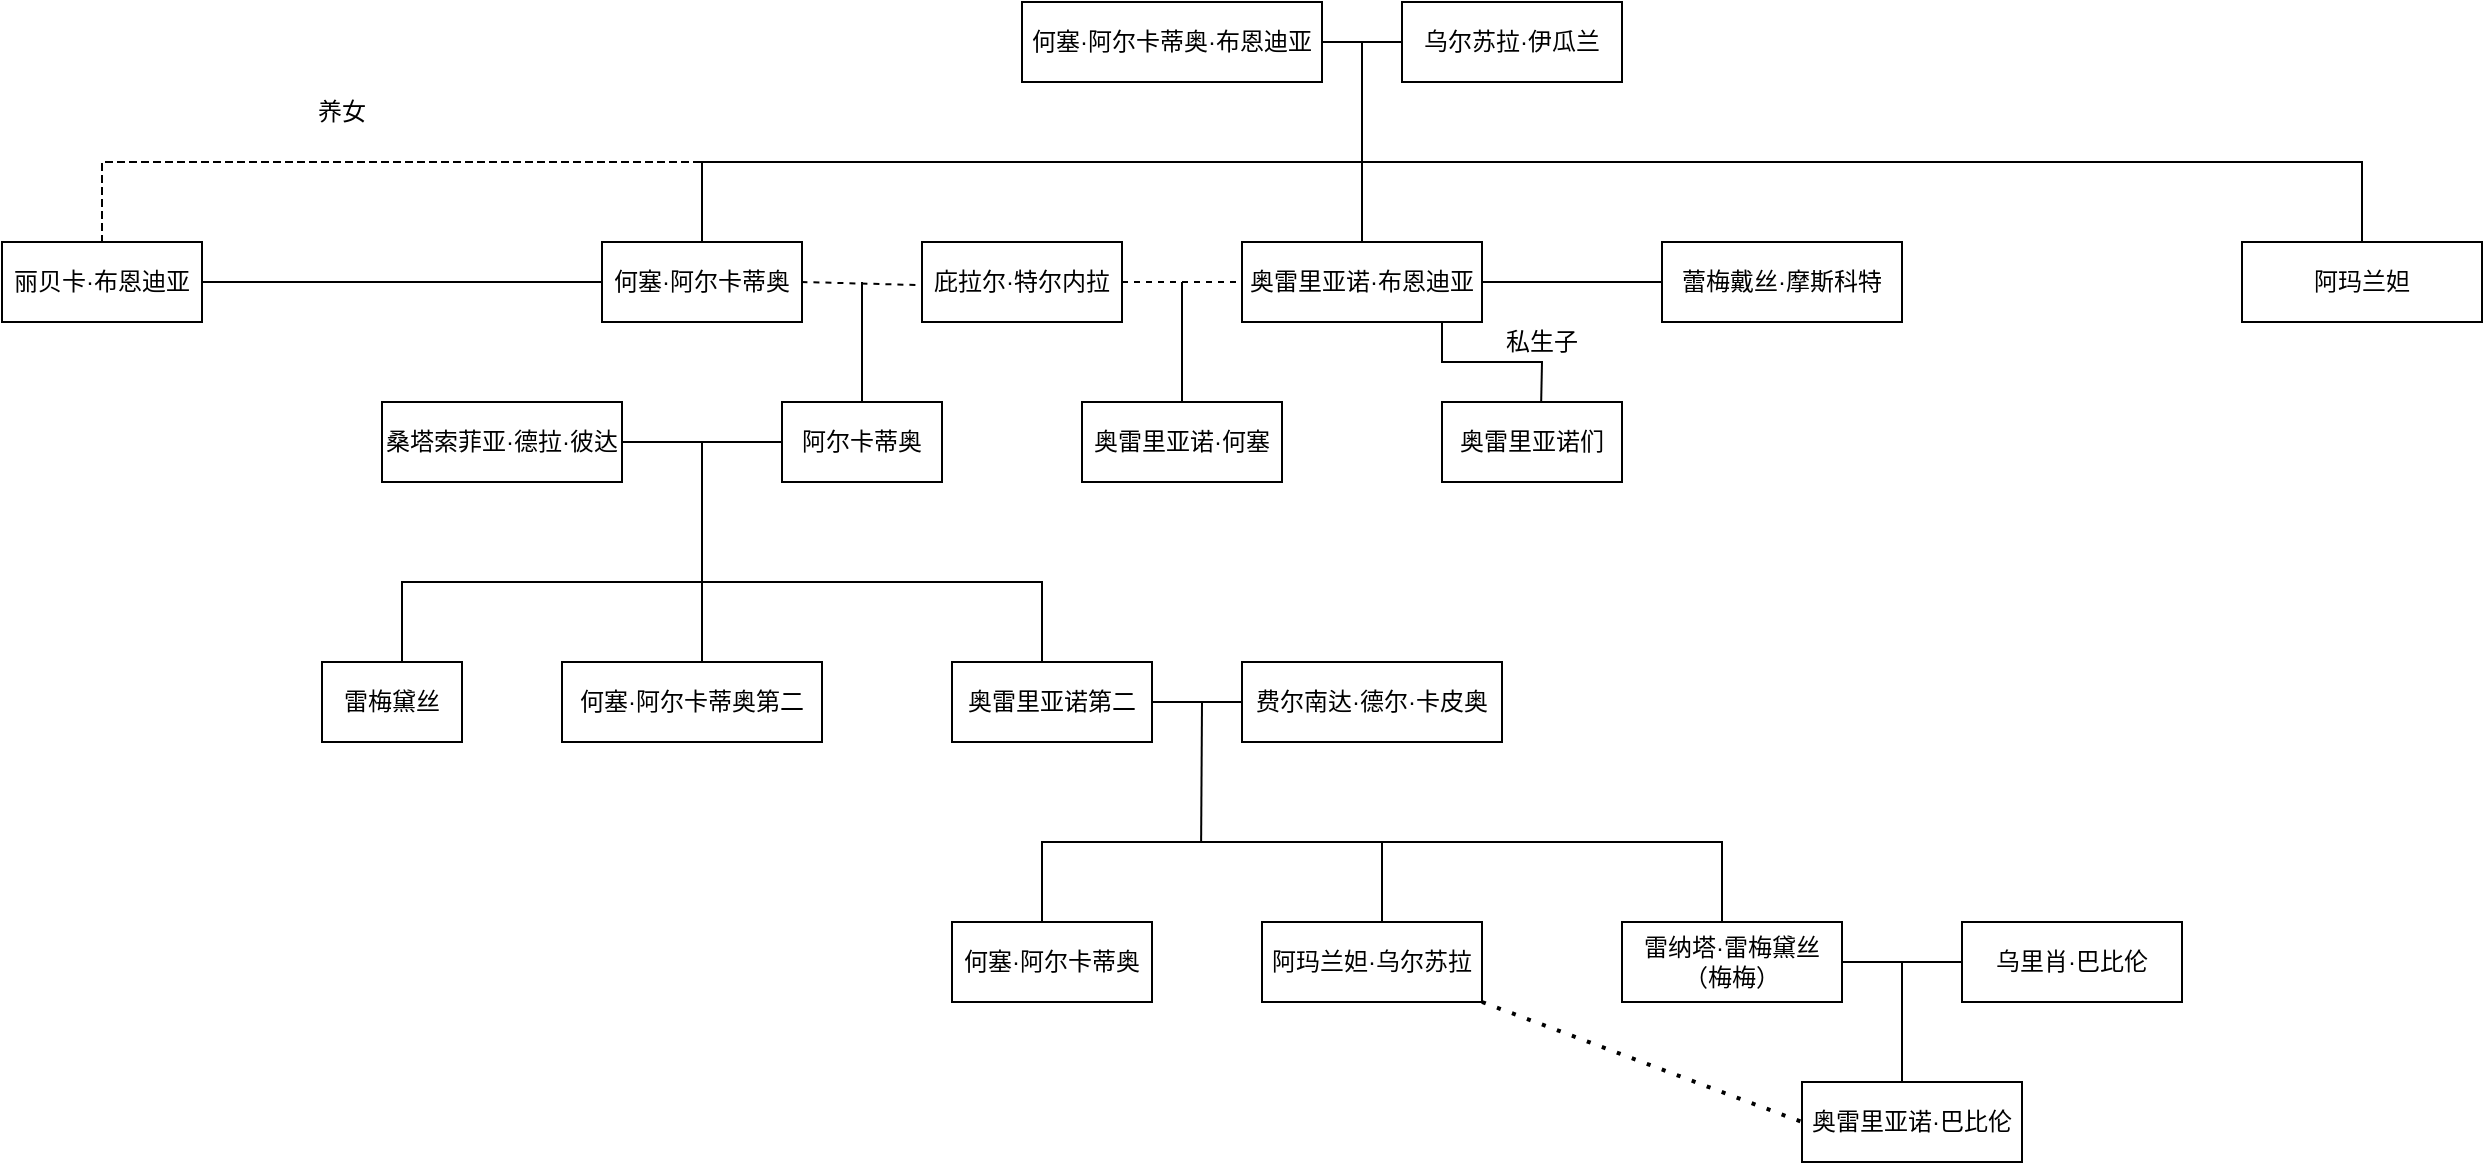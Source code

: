 <mxfile version="20.5.3" type="github" pages="3">
  <diagram id="U9lFCncFoz-Ha53rjx-l" name="百年孤独">
    <mxGraphModel dx="1663" dy="1101" grid="1" gridSize="10" guides="1" tooltips="1" connect="1" arrows="1" fold="1" page="1" pageScale="1" pageWidth="5000" pageHeight="5000" math="0" shadow="0">
      <root>
        <mxCell id="mTktfkCcy3LLw9KPby7B-0" />
        <mxCell id="mTktfkCcy3LLw9KPby7B-1" parent="mTktfkCcy3LLw9KPby7B-0" />
        <mxCell id="nxvzY0U2tuwO8sAZH7JP-14" value="何塞·阿尔卡蒂奥·布恩迪亚" style="rounded=0;whiteSpace=wrap;html=1;" parent="mTktfkCcy3LLw9KPby7B-1" vertex="1">
          <mxGeometry x="1480" y="1020" width="150" height="40" as="geometry" />
        </mxCell>
        <mxCell id="nxvzY0U2tuwO8sAZH7JP-15" value="乌尔苏拉·伊瓜兰" style="whiteSpace=wrap;html=1;" parent="mTktfkCcy3LLw9KPby7B-1" vertex="1">
          <mxGeometry x="1670" y="1020" width="110" height="40" as="geometry" />
        </mxCell>
        <mxCell id="nxvzY0U2tuwO8sAZH7JP-16" value="" style="endArrow=none;html=1;rounded=0;entryX=1;entryY=0.5;entryDx=0;entryDy=0;exitX=0;exitY=0.5;exitDx=0;exitDy=0;" parent="mTktfkCcy3LLw9KPby7B-1" source="nxvzY0U2tuwO8sAZH7JP-15" target="nxvzY0U2tuwO8sAZH7JP-14" edge="1">
          <mxGeometry width="50" height="50" relative="1" as="geometry">
            <mxPoint x="1500" y="1160" as="sourcePoint" />
            <mxPoint x="1550" y="1110" as="targetPoint" />
            <Array as="points">
              <mxPoint x="1650" y="1040" />
            </Array>
          </mxGeometry>
        </mxCell>
        <mxCell id="nxvzY0U2tuwO8sAZH7JP-17" value="" style="endArrow=none;html=1;rounded=0;exitX=1;exitY=1;exitDx=0;exitDy=0;" parent="mTktfkCcy3LLw9KPby7B-1" source="nxvzY0U2tuwO8sAZH7JP-21" edge="1">
          <mxGeometry width="50" height="50" relative="1" as="geometry">
            <mxPoint x="1615" y="1100" as="sourcePoint" />
            <mxPoint x="1650" y="1040" as="targetPoint" />
          </mxGeometry>
        </mxCell>
        <mxCell id="nxvzY0U2tuwO8sAZH7JP-18" value="&lt;span&gt;何塞·阿尔卡蒂奥&lt;/span&gt;" style="html=1;whiteSpace=wrap;" parent="mTktfkCcy3LLw9KPby7B-1" vertex="1">
          <mxGeometry x="1270" y="1140" width="100" height="40" as="geometry" />
        </mxCell>
        <mxCell id="nxvzY0U2tuwO8sAZH7JP-19" value="&lt;span&gt;奥雷里亚诺·布恩迪亚&lt;/span&gt;" style="html=1;whiteSpace=wrap;" parent="mTktfkCcy3LLw9KPby7B-1" vertex="1">
          <mxGeometry x="1590" y="1140" width="120" height="40" as="geometry" />
        </mxCell>
        <mxCell id="nxvzY0U2tuwO8sAZH7JP-20" value="" style="shape=partialRectangle;whiteSpace=wrap;html=1;bottom=1;right=1;left=1;top=0;fillColor=none;routingCenterX=-0.5;direction=west;" parent="mTktfkCcy3LLw9KPby7B-1" vertex="1">
          <mxGeometry x="1320" y="1100" width="330" height="40" as="geometry" />
        </mxCell>
        <mxCell id="nxvzY0U2tuwO8sAZH7JP-21" value="" style="shape=partialRectangle;whiteSpace=wrap;html=1;bottom=1;right=1;left=1;top=0;fillColor=none;routingCenterX=-0.5;direction=west;" parent="mTktfkCcy3LLw9KPby7B-1" vertex="1">
          <mxGeometry x="1650" y="1100" width="500" height="40" as="geometry" />
        </mxCell>
        <mxCell id="nxvzY0U2tuwO8sAZH7JP-22" value="&lt;span&gt;阿玛兰妲&lt;/span&gt;" style="html=1;whiteSpace=wrap;" parent="mTktfkCcy3LLw9KPby7B-1" vertex="1">
          <mxGeometry x="2090" y="1140" width="120" height="40" as="geometry" />
        </mxCell>
        <mxCell id="nxvzY0U2tuwO8sAZH7JP-23" value="&lt;span&gt;庇拉尔·特尔内拉&lt;/span&gt;" style="html=1;whiteSpace=wrap;" parent="mTktfkCcy3LLw9KPby7B-1" vertex="1">
          <mxGeometry x="1430" y="1140" width="100" height="40" as="geometry" />
        </mxCell>
        <mxCell id="nxvzY0U2tuwO8sAZH7JP-24" value="" style="endArrow=none;dashed=1;html=1;rounded=0;entryX=1;entryY=0.5;entryDx=0;entryDy=0;exitX=-0.033;exitY=0.537;exitDx=0;exitDy=0;exitPerimeter=0;" parent="mTktfkCcy3LLw9KPby7B-1" source="nxvzY0U2tuwO8sAZH7JP-23" target="nxvzY0U2tuwO8sAZH7JP-18" edge="1">
          <mxGeometry width="50" height="50" relative="1" as="geometry">
            <mxPoint x="1420" y="1160" as="sourcePoint" />
            <mxPoint x="1550" y="1110" as="targetPoint" />
          </mxGeometry>
        </mxCell>
        <mxCell id="nxvzY0U2tuwO8sAZH7JP-25" value="" style="endArrow=none;dashed=1;html=1;rounded=0;exitX=1;exitY=0.5;exitDx=0;exitDy=0;entryX=0;entryY=0.5;entryDx=0;entryDy=0;" parent="mTktfkCcy3LLw9KPby7B-1" source="nxvzY0U2tuwO8sAZH7JP-23" target="nxvzY0U2tuwO8sAZH7JP-19" edge="1">
          <mxGeometry width="50" height="50" relative="1" as="geometry">
            <mxPoint x="1500" y="1160" as="sourcePoint" />
            <mxPoint x="1550" y="1110" as="targetPoint" />
          </mxGeometry>
        </mxCell>
        <mxCell id="nxvzY0U2tuwO8sAZH7JP-26" value="&lt;span&gt;阿尔卡蒂奥&lt;/span&gt;" style="html=1;whiteSpace=wrap;" parent="mTktfkCcy3LLw9KPby7B-1" vertex="1">
          <mxGeometry x="1360" y="1220" width="80" height="40" as="geometry" />
        </mxCell>
        <mxCell id="nxvzY0U2tuwO8sAZH7JP-27" value="" style="endArrow=none;html=1;rounded=0;exitX=0.5;exitY=0;exitDx=0;exitDy=0;" parent="mTktfkCcy3LLw9KPby7B-1" source="nxvzY0U2tuwO8sAZH7JP-26" edge="1">
          <mxGeometry width="50" height="50" relative="1" as="geometry">
            <mxPoint x="1500" y="1160" as="sourcePoint" />
            <mxPoint x="1400" y="1160" as="targetPoint" />
          </mxGeometry>
        </mxCell>
        <mxCell id="exF3m7pNEWAU_ltyDbZ6-2" value="" style="shape=partialRectangle;whiteSpace=wrap;html=1;bottom=1;right=1;left=1;top=0;fillColor=none;routingCenterX=-0.5;direction=west;dashed=1;" parent="mTktfkCcy3LLw9KPby7B-1" vertex="1">
          <mxGeometry x="1020" y="1100" width="300" height="40" as="geometry" />
        </mxCell>
        <mxCell id="exF3m7pNEWAU_ltyDbZ6-6" value="&lt;span&gt;丽贝卡·布恩迪亚&lt;/span&gt;" style="html=1;whiteSpace=wrap;" parent="mTktfkCcy3LLw9KPby7B-1" vertex="1">
          <mxGeometry x="970" y="1140" width="100" height="40" as="geometry" />
        </mxCell>
        <mxCell id="exF3m7pNEWAU_ltyDbZ6-7" value="养女" style="text;html=1;strokeColor=none;fillColor=none;align=center;verticalAlign=middle;whiteSpace=wrap;rounded=0;dashed=1;" parent="mTktfkCcy3LLw9KPby7B-1" vertex="1">
          <mxGeometry x="1110" y="1060" width="60" height="30" as="geometry" />
        </mxCell>
        <mxCell id="exF3m7pNEWAU_ltyDbZ6-8" value="&lt;span&gt;蕾梅戴丝·摩斯科特&lt;/span&gt;" style="html=1;whiteSpace=wrap;" parent="mTktfkCcy3LLw9KPby7B-1" vertex="1">
          <mxGeometry x="1800" y="1140" width="120" height="40" as="geometry" />
        </mxCell>
        <mxCell id="exF3m7pNEWAU_ltyDbZ6-9" value="" style="endArrow=none;html=1;rounded=0;exitX=1;exitY=0.5;exitDx=0;exitDy=0;entryX=0;entryY=0.5;entryDx=0;entryDy=0;" parent="mTktfkCcy3LLw9KPby7B-1" source="nxvzY0U2tuwO8sAZH7JP-19" target="exF3m7pNEWAU_ltyDbZ6-8" edge="1">
          <mxGeometry width="50" height="50" relative="1" as="geometry">
            <mxPoint x="1820" y="970" as="sourcePoint" />
            <mxPoint x="1870" y="920" as="targetPoint" />
          </mxGeometry>
        </mxCell>
        <mxCell id="exF3m7pNEWAU_ltyDbZ6-10" value="&lt;span&gt;奥雷里亚诺·何塞&lt;/span&gt;" style="html=1;whiteSpace=wrap;" parent="mTktfkCcy3LLw9KPby7B-1" vertex="1">
          <mxGeometry x="1510" y="1220" width="100" height="40" as="geometry" />
        </mxCell>
        <mxCell id="exF3m7pNEWAU_ltyDbZ6-11" value="" style="endArrow=none;html=1;rounded=0;entryX=0.5;entryY=0;entryDx=0;entryDy=0;" parent="mTktfkCcy3LLw9KPby7B-1" target="exF3m7pNEWAU_ltyDbZ6-10" edge="1">
          <mxGeometry width="50" height="50" relative="1" as="geometry">
            <mxPoint x="1560" y="1160" as="sourcePoint" />
            <mxPoint x="1870" y="1030" as="targetPoint" />
          </mxGeometry>
        </mxCell>
        <mxCell id="exF3m7pNEWAU_ltyDbZ6-12" value="&lt;span&gt;桑塔索菲亚·德拉·彼达&lt;/span&gt;" style="html=1;whiteSpace=wrap;" parent="mTktfkCcy3LLw9KPby7B-1" vertex="1">
          <mxGeometry x="1160" y="1220" width="120" height="40" as="geometry" />
        </mxCell>
        <mxCell id="exF3m7pNEWAU_ltyDbZ6-14" value="" style="endArrow=none;html=1;rounded=0;exitX=1;exitY=0.5;exitDx=0;exitDy=0;entryX=0;entryY=0.5;entryDx=0;entryDy=0;" parent="mTktfkCcy3LLw9KPby7B-1" source="exF3m7pNEWAU_ltyDbZ6-12" target="nxvzY0U2tuwO8sAZH7JP-26" edge="1">
          <mxGeometry width="50" height="50" relative="1" as="geometry">
            <mxPoint x="1450" y="1070" as="sourcePoint" />
            <mxPoint x="1500" y="1020" as="targetPoint" />
          </mxGeometry>
        </mxCell>
        <mxCell id="exF3m7pNEWAU_ltyDbZ6-15" value="&lt;span&gt;雷梅黛丝&lt;/span&gt;" style="html=1;whiteSpace=wrap;" parent="mTktfkCcy3LLw9KPby7B-1" vertex="1">
          <mxGeometry x="1130" y="1350" width="70" height="40" as="geometry" />
        </mxCell>
        <mxCell id="exF3m7pNEWAU_ltyDbZ6-16" value="&lt;span&gt;何塞·阿尔卡蒂奥第二&lt;/span&gt;" style="html=1;whiteSpace=wrap;" parent="mTktfkCcy3LLw9KPby7B-1" vertex="1">
          <mxGeometry x="1250" y="1350" width="130" height="40" as="geometry" />
        </mxCell>
        <mxCell id="exF3m7pNEWAU_ltyDbZ6-17" value="&lt;span&gt;奥雷里亚诺第二&lt;/span&gt;" style="html=1;whiteSpace=wrap;" parent="mTktfkCcy3LLw9KPby7B-1" vertex="1">
          <mxGeometry x="1445" y="1350" width="100" height="40" as="geometry" />
        </mxCell>
        <mxCell id="exF3m7pNEWAU_ltyDbZ6-18" value="" style="shape=partialRectangle;whiteSpace=wrap;html=1;bottom=1;right=1;left=1;top=0;fillColor=none;routingCenterX=-0.5;direction=west;" parent="mTktfkCcy3LLw9KPby7B-1" vertex="1">
          <mxGeometry x="1170" y="1310" width="150" height="40" as="geometry" />
        </mxCell>
        <mxCell id="exF3m7pNEWAU_ltyDbZ6-19" value="" style="shape=partialRectangle;whiteSpace=wrap;html=1;bottom=1;right=1;left=1;top=0;fillColor=none;routingCenterX=-0.5;direction=west;" parent="mTktfkCcy3LLw9KPby7B-1" vertex="1">
          <mxGeometry x="1320" y="1310" width="170" height="40" as="geometry" />
        </mxCell>
        <mxCell id="exF3m7pNEWAU_ltyDbZ6-21" value="" style="endArrow=none;html=1;rounded=0;exitX=1;exitY=1;exitDx=0;exitDy=0;" parent="mTktfkCcy3LLw9KPby7B-1" source="exF3m7pNEWAU_ltyDbZ6-19" edge="1">
          <mxGeometry width="50" height="50" relative="1" as="geometry">
            <mxPoint x="1310" y="1230" as="sourcePoint" />
            <mxPoint x="1320" y="1240" as="targetPoint" />
          </mxGeometry>
        </mxCell>
        <mxCell id="exF3m7pNEWAU_ltyDbZ6-22" value="&lt;span&gt;奥雷里亚诺们&lt;/span&gt;" style="html=1;whiteSpace=wrap;" parent="mTktfkCcy3LLw9KPby7B-1" vertex="1">
          <mxGeometry x="1690" y="1220" width="90" height="40" as="geometry" />
        </mxCell>
        <mxCell id="exF3m7pNEWAU_ltyDbZ6-23" value="" style="shape=partialRectangle;whiteSpace=wrap;html=1;bottom=0;right=0;fillColor=none;direction=north;" parent="mTktfkCcy3LLw9KPby7B-1" vertex="1">
          <mxGeometry x="1690" y="1180" width="50" height="20" as="geometry" />
        </mxCell>
        <mxCell id="exF3m7pNEWAU_ltyDbZ6-25" value="" style="endArrow=none;html=1;rounded=0;exitX=0.551;exitY=-0.006;exitDx=0;exitDy=0;exitPerimeter=0;entryX=0;entryY=1;entryDx=0;entryDy=0;" parent="mTktfkCcy3LLw9KPby7B-1" source="exF3m7pNEWAU_ltyDbZ6-22" target="exF3m7pNEWAU_ltyDbZ6-23" edge="1">
          <mxGeometry width="50" height="50" relative="1" as="geometry">
            <mxPoint x="1740" y="1200" as="sourcePoint" />
            <mxPoint x="1735" y="1200" as="targetPoint" />
          </mxGeometry>
        </mxCell>
        <mxCell id="exF3m7pNEWAU_ltyDbZ6-27" value="私生子" style="text;html=1;strokeColor=none;fillColor=none;align=center;verticalAlign=middle;whiteSpace=wrap;rounded=0;" parent="mTktfkCcy3LLw9KPby7B-1" vertex="1">
          <mxGeometry x="1710" y="1175" width="60" height="30" as="geometry" />
        </mxCell>
        <mxCell id="exF3m7pNEWAU_ltyDbZ6-28" value="" style="endArrow=none;html=1;rounded=0;exitX=1;exitY=0.5;exitDx=0;exitDy=0;entryX=0;entryY=0.5;entryDx=0;entryDy=0;" parent="mTktfkCcy3LLw9KPby7B-1" source="exF3m7pNEWAU_ltyDbZ6-6" target="nxvzY0U2tuwO8sAZH7JP-18" edge="1">
          <mxGeometry width="50" height="50" relative="1" as="geometry">
            <mxPoint x="1550" y="1110" as="sourcePoint" />
            <mxPoint x="1600" y="1060" as="targetPoint" />
          </mxGeometry>
        </mxCell>
        <mxCell id="9Ow3BRkxIOtD8EgIuYvH-0" value="费尔南达·德尔·卡皮奥" style="html=1;whiteSpace=wrap;" parent="mTktfkCcy3LLw9KPby7B-1" vertex="1">
          <mxGeometry x="1590" y="1350" width="130" height="40" as="geometry" />
        </mxCell>
        <mxCell id="9Ow3BRkxIOtD8EgIuYvH-1" value="" style="endArrow=none;html=1;rounded=0;exitX=1;exitY=0.5;exitDx=0;exitDy=0;entryX=0;entryY=0.5;entryDx=0;entryDy=0;" parent="mTktfkCcy3LLw9KPby7B-1" source="exF3m7pNEWAU_ltyDbZ6-17" target="9Ow3BRkxIOtD8EgIuYvH-0" edge="1">
          <mxGeometry width="50" height="50" relative="1" as="geometry">
            <mxPoint x="1710" y="1360" as="sourcePoint" />
            <mxPoint x="1760" y="1310" as="targetPoint" />
          </mxGeometry>
        </mxCell>
        <mxCell id="9Ow3BRkxIOtD8EgIuYvH-2" value="&lt;span&gt;何塞·阿尔卡蒂奥&lt;/span&gt;" style="html=1;whiteSpace=wrap;" parent="mTktfkCcy3LLw9KPby7B-1" vertex="1">
          <mxGeometry x="1445" y="1480" width="100" height="40" as="geometry" />
        </mxCell>
        <mxCell id="9Ow3BRkxIOtD8EgIuYvH-4" value="&lt;span&gt;阿玛兰妲·乌尔苏拉&lt;/span&gt;" style="html=1;whiteSpace=wrap;" parent="mTktfkCcy3LLw9KPby7B-1" vertex="1">
          <mxGeometry x="1600" y="1480" width="110" height="40" as="geometry" />
        </mxCell>
        <mxCell id="9Ow3BRkxIOtD8EgIuYvH-5" value="" style="endArrow=none;html=1;rounded=0;exitX=0.532;exitY=0.987;exitDx=0;exitDy=0;exitPerimeter=0;" parent="mTktfkCcy3LLw9KPby7B-1" source="9Ow3BRkxIOtD8EgIuYvH-6" edge="1">
          <mxGeometry width="50" height="50" relative="1" as="geometry">
            <mxPoint x="1560" y="1440" as="sourcePoint" />
            <mxPoint x="1570" y="1370" as="targetPoint" />
          </mxGeometry>
        </mxCell>
        <mxCell id="9Ow3BRkxIOtD8EgIuYvH-6" value="" style="shape=partialRectangle;whiteSpace=wrap;html=1;bottom=1;right=1;left=1;top=0;fillColor=none;routingCenterX=-0.5;direction=west;" parent="mTktfkCcy3LLw9KPby7B-1" vertex="1">
          <mxGeometry x="1490" y="1440" width="170" height="40" as="geometry" />
        </mxCell>
        <mxCell id="gpl2jkOL1Lfsa9OtN4AN-0" value="雷纳塔·雷梅黛丝（梅梅）" style="html=1;whiteSpace=wrap;" parent="mTktfkCcy3LLw9KPby7B-1" vertex="1">
          <mxGeometry x="1780" y="1480" width="110" height="40" as="geometry" />
        </mxCell>
        <mxCell id="gpl2jkOL1Lfsa9OtN4AN-1" value="" style="shape=partialRectangle;whiteSpace=wrap;html=1;bottom=1;right=1;left=1;top=0;fillColor=none;routingCenterX=-0.5;direction=west;" parent="mTktfkCcy3LLw9KPby7B-1" vertex="1">
          <mxGeometry x="1660" y="1440" width="170" height="40" as="geometry" />
        </mxCell>
        <mxCell id="fa5kPJjUduffBClvarA1-2" value="乌里肖·巴比伦" style="html=1;whiteSpace=wrap;" parent="mTktfkCcy3LLw9KPby7B-1" vertex="1">
          <mxGeometry x="1950" y="1480" width="110" height="40" as="geometry" />
        </mxCell>
        <mxCell id="fa5kPJjUduffBClvarA1-3" value="" style="endArrow=none;html=1;rounded=0;exitX=1;exitY=0.5;exitDx=0;exitDy=0;entryX=0;entryY=0.5;entryDx=0;entryDy=0;" parent="mTktfkCcy3LLw9KPby7B-1" source="gpl2jkOL1Lfsa9OtN4AN-0" target="fa5kPJjUduffBClvarA1-2" edge="1">
          <mxGeometry width="50" height="50" relative="1" as="geometry">
            <mxPoint x="1820" y="1380" as="sourcePoint" />
            <mxPoint x="1870" y="1330" as="targetPoint" />
          </mxGeometry>
        </mxCell>
        <mxCell id="fa5kPJjUduffBClvarA1-4" value="" style="endArrow=none;html=1;rounded=0;" parent="mTktfkCcy3LLw9KPby7B-1" edge="1">
          <mxGeometry width="50" height="50" relative="1" as="geometry">
            <mxPoint x="1920" y="1500" as="sourcePoint" />
            <mxPoint x="1920" y="1560" as="targetPoint" />
          </mxGeometry>
        </mxCell>
        <mxCell id="fa5kPJjUduffBClvarA1-5" value="奥雷里亚诺·巴比伦" style="html=1;whiteSpace=wrap;" parent="mTktfkCcy3LLw9KPby7B-1" vertex="1">
          <mxGeometry x="1870" y="1560" width="110" height="40" as="geometry" />
        </mxCell>
        <mxCell id="fa5kPJjUduffBClvarA1-6" value="" style="endArrow=none;dashed=1;html=1;dashPattern=1 3;strokeWidth=2;rounded=0;exitX=1;exitY=1;exitDx=0;exitDy=0;entryX=0;entryY=0.5;entryDx=0;entryDy=0;" parent="mTktfkCcy3LLw9KPby7B-1" source="9Ow3BRkxIOtD8EgIuYvH-4" target="fa5kPJjUduffBClvarA1-5" edge="1">
          <mxGeometry width="50" height="50" relative="1" as="geometry">
            <mxPoint x="1820" y="1480" as="sourcePoint" />
            <mxPoint x="1870" y="1430" as="targetPoint" />
          </mxGeometry>
        </mxCell>
      </root>
    </mxGraphModel>
  </diagram>
  <diagram id="e-SFKXNKBWswFehqiBMm" name="Notification">
    <mxGraphModel dx="1663" dy="1101" grid="1" gridSize="10" guides="1" tooltips="1" connect="1" arrows="1" fold="1" page="1" pageScale="1" pageWidth="5000" pageHeight="5000" math="0" shadow="0">
      <root>
        <mxCell id="2DhS5ighocyCwo71qJ5m-0" />
        <mxCell id="2DhS5ighocyCwo71qJ5m-1" parent="2DhS5ighocyCwo71qJ5m-0" />
        <mxCell id="2DhS5ighocyCwo71qJ5m-2" value="Accout Level" style="rounded=1;whiteSpace=wrap;html=1;" parent="2DhS5ighocyCwo71qJ5m-1" vertex="1">
          <mxGeometry x="740" y="300" width="120" height="60" as="geometry" />
        </mxCell>
        <mxCell id="2DhS5ighocyCwo71qJ5m-3" value="Customer level" style="rounded=1;whiteSpace=wrap;html=1;" parent="2DhS5ighocyCwo71qJ5m-1" vertex="1">
          <mxGeometry x="740" y="440" width="120" height="60" as="geometry" />
        </mxCell>
        <mxCell id="2DhS5ighocyCwo71qJ5m-4" value="Single account" style="ellipse;whiteSpace=wrap;html=1;fillColor=#ffe6cc;strokeColor=#d79b00;" parent="2DhS5ighocyCwo71qJ5m-1" vertex="1">
          <mxGeometry x="1110" y="220" width="120" height="80" as="geometry" />
        </mxCell>
        <mxCell id="2DhS5ighocyCwo71qJ5m-7" value="" style="endArrow=classic;html=1;rounded=0;entryX=0;entryY=0.625;entryDx=0;entryDy=0;entryPerimeter=0;exitX=1;exitY=0.5;exitDx=0;exitDy=0;" parent="2DhS5ighocyCwo71qJ5m-1" source="2DhS5ighocyCwo71qJ5m-2" target="2DhS5ighocyCwo71qJ5m-4" edge="1">
          <mxGeometry width="50" height="50" relative="1" as="geometry">
            <mxPoint x="890" y="590" as="sourcePoint" />
            <mxPoint x="940" y="540" as="targetPoint" />
          </mxGeometry>
        </mxCell>
        <mxCell id="2DhS5ighocyCwo71qJ5m-9" value="" style="endArrow=classic;html=1;rounded=0;entryX=0.017;entryY=0.592;entryDx=0;entryDy=0;entryPerimeter=0;exitX=1;exitY=0.5;exitDx=0;exitDy=0;" parent="2DhS5ighocyCwo71qJ5m-1" source="2DhS5ighocyCwo71qJ5m-2" target="2DhS5ighocyCwo71qJ5m-5" edge="1">
          <mxGeometry width="50" height="50" relative="1" as="geometry">
            <mxPoint x="890" y="590" as="sourcePoint" />
            <mxPoint x="940" y="540" as="targetPoint" />
          </mxGeometry>
        </mxCell>
        <mxCell id="2DhS5ighocyCwo71qJ5m-10" value="" style="endArrow=classic;html=1;rounded=0;entryX=0;entryY=0.5;entryDx=0;entryDy=0;exitX=1;exitY=0.5;exitDx=0;exitDy=0;" parent="2DhS5ighocyCwo71qJ5m-1" source="2DhS5ighocyCwo71qJ5m-2" target="2DhS5ighocyCwo71qJ5m-6" edge="1">
          <mxGeometry width="50" height="50" relative="1" as="geometry">
            <mxPoint x="890" y="590" as="sourcePoint" />
            <mxPoint x="940" y="540" as="targetPoint" />
          </mxGeometry>
        </mxCell>
        <mxCell id="2DhS5ighocyCwo71qJ5m-12" value="" style="swimlane;startSize=0;" parent="2DhS5ighocyCwo71qJ5m-1" vertex="1">
          <mxGeometry x="1050" y="360" width="260" height="270" as="geometry">
            <mxRectangle x="1050" y="360" width="50" height="40" as="alternateBounds" />
          </mxGeometry>
        </mxCell>
        <mxCell id="2DhS5ighocyCwo71qJ5m-5" value="MCC single account" style="ellipse;whiteSpace=wrap;html=1;fillColor=#dae8fc;strokeColor=#6c8ebf;" parent="2DhS5ighocyCwo71qJ5m-12" vertex="1">
          <mxGeometry x="60" y="20" width="120" height="80" as="geometry" />
        </mxCell>
        <mxCell id="2DhS5ighocyCwo71qJ5m-6" value="MCC multiple account" style="ellipse;whiteSpace=wrap;html=1;fillColor=#dae8fc;strokeColor=#6c8ebf;" parent="2DhS5ighocyCwo71qJ5m-12" vertex="1">
          <mxGeometry x="60" y="170" width="120" height="80" as="geometry" />
        </mxCell>
        <mxCell id="2DhS5ighocyCwo71qJ5m-13" value="" style="endArrow=classic;html=1;rounded=0;exitX=1;exitY=0.5;exitDx=0;exitDy=0;" parent="2DhS5ighocyCwo71qJ5m-1" source="2DhS5ighocyCwo71qJ5m-3" target="2DhS5ighocyCwo71qJ5m-12" edge="1">
          <mxGeometry width="50" height="50" relative="1" as="geometry">
            <mxPoint x="890" y="590" as="sourcePoint" />
            <mxPoint x="940" y="540" as="targetPoint" />
          </mxGeometry>
        </mxCell>
      </root>
    </mxGraphModel>
  </diagram>
  <diagram id="9Uq0NOS5h0lK-Lg45Lw_" name="AIV appeal flow">
    <mxGraphModel dx="1663" dy="1101" grid="1" gridSize="10" guides="1" tooltips="1" connect="1" arrows="1" fold="1" page="1" pageScale="1" pageWidth="3300" pageHeight="4681" math="0" shadow="0">
      <root>
        <mxCell id="0" />
        <mxCell id="1" parent="0" />
        <mxCell id="fXySVpi36BYBcv7jPgOD-4" value="" style="edgeStyle=orthogonalEdgeStyle;rounded=0;orthogonalLoop=1;jettySize=auto;html=1;fontSize=14;" edge="1" parent="1" source="fXySVpi36BYBcv7jPgOD-2" target="fXySVpi36BYBcv7jPgOD-3">
          <mxGeometry relative="1" as="geometry" />
        </mxCell>
        <mxCell id="fXySVpi36BYBcv7jPgOD-2" value="&lt;font style=&quot;font-size: 14px;&quot;&gt;Can submit AIV appeal&lt;/font&gt;" style="whiteSpace=wrap;html=1;" vertex="1" parent="1">
          <mxGeometry x="1750" y="530" width="120" height="60" as="geometry" />
        </mxCell>
        <mxCell id="fXySVpi36BYBcv7jPgOD-6" value="" style="edgeStyle=orthogonalEdgeStyle;rounded=0;orthogonalLoop=1;jettySize=auto;html=1;fontSize=14;" edge="1" parent="1" source="fXySVpi36BYBcv7jPgOD-3">
          <mxGeometry relative="1" as="geometry">
            <mxPoint x="1810" y="810" as="targetPoint" />
          </mxGeometry>
        </mxCell>
        <mxCell id="fXySVpi36BYBcv7jPgOD-3" value="&lt;font style=&quot;font-size: 14px;&quot;&gt;Submitted AIV appeal&lt;/font&gt;" style="whiteSpace=wrap;html=1;" vertex="1" parent="1">
          <mxGeometry x="1750" y="670" width="120" height="60" as="geometry" />
        </mxCell>
        <mxCell id="fXySVpi36BYBcv7jPgOD-16" value="" style="edgeStyle=orthogonalEdgeStyle;rounded=0;orthogonalLoop=1;jettySize=auto;html=1;fontSize=14;" edge="1" parent="1" source="fXySVpi36BYBcv7jPgOD-12" target="fXySVpi36BYBcv7jPgOD-15">
          <mxGeometry relative="1" as="geometry" />
        </mxCell>
        <mxCell id="fXySVpi36BYBcv7jPgOD-17" value="Processing" style="edgeLabel;html=1;align=center;verticalAlign=middle;resizable=0;points=[];fontSize=14;" vertex="1" connectable="0" parent="fXySVpi36BYBcv7jPgOD-16">
          <mxGeometry x="-0.265" relative="1" as="geometry">
            <mxPoint as="offset" />
          </mxGeometry>
        </mxCell>
        <mxCell id="fXySVpi36BYBcv7jPgOD-19" value="" style="edgeStyle=orthogonalEdgeStyle;rounded=0;orthogonalLoop=1;jettySize=auto;html=1;fontSize=14;entryX=0.5;entryY=0;entryDx=0;entryDy=0;entryPerimeter=0;" edge="1" parent="1" source="fXySVpi36BYBcv7jPgOD-12" target="fXySVpi36BYBcv7jPgOD-21">
          <mxGeometry relative="1" as="geometry">
            <mxPoint x="1810" y="965.0" as="targetPoint" />
          </mxGeometry>
        </mxCell>
        <mxCell id="fXySVpi36BYBcv7jPgOD-22" value="Closed" style="edgeLabel;html=1;align=center;verticalAlign=middle;resizable=0;points=[];fontSize=14;" vertex="1" connectable="0" parent="fXySVpi36BYBcv7jPgOD-19">
          <mxGeometry x="-0.319" y="2" relative="1" as="geometry">
            <mxPoint as="offset" />
          </mxGeometry>
        </mxCell>
        <mxCell id="fXySVpi36BYBcv7jPgOD-12" value="UCM ticket status" style="strokeWidth=2;html=1;shape=mxgraph.flowchart.decision;whiteSpace=wrap;fontSize=14;" vertex="1" parent="1">
          <mxGeometry x="1740" y="810" width="140" height="70" as="geometry" />
        </mxCell>
        <mxCell id="fXySVpi36BYBcv7jPgOD-15" value="AIV appeal pending" style="whiteSpace=wrap;html=1;fontSize=14;strokeWidth=2;" vertex="1" parent="1">
          <mxGeometry x="2030" y="815" width="120" height="60" as="geometry" />
        </mxCell>
        <mxCell id="fXySVpi36BYBcv7jPgOD-24" value="" style="edgeStyle=orthogonalEdgeStyle;rounded=0;orthogonalLoop=1;jettySize=auto;html=1;fontSize=14;" edge="1" parent="1" source="fXySVpi36BYBcv7jPgOD-21" target="fXySVpi36BYBcv7jPgOD-23">
          <mxGeometry relative="1" as="geometry" />
        </mxCell>
        <mxCell id="fXySVpi36BYBcv7jPgOD-25" value="Appealed failed" style="edgeLabel;html=1;align=center;verticalAlign=middle;resizable=0;points=[];fontSize=14;" vertex="1" connectable="0" parent="fXySVpi36BYBcv7jPgOD-24">
          <mxGeometry x="0.176" y="2" relative="1" as="geometry">
            <mxPoint as="offset" />
          </mxGeometry>
        </mxCell>
        <mxCell id="fXySVpi36BYBcv7jPgOD-27" value="" style="edgeStyle=orthogonalEdgeStyle;rounded=0;orthogonalLoop=1;jettySize=auto;html=1;fontSize=14;" edge="1" parent="1" source="fXySVpi36BYBcv7jPgOD-21" target="fXySVpi36BYBcv7jPgOD-26">
          <mxGeometry relative="1" as="geometry" />
        </mxCell>
        <mxCell id="fXySVpi36BYBcv7jPgOD-28" value="Verified" style="edgeLabel;html=1;align=center;verticalAlign=middle;resizable=0;points=[];fontSize=14;" vertex="1" connectable="0" parent="fXySVpi36BYBcv7jPgOD-27">
          <mxGeometry x="0.193" y="4" relative="1" as="geometry">
            <mxPoint as="offset" />
          </mxGeometry>
        </mxCell>
        <mxCell id="fXySVpi36BYBcv7jPgOD-30" value="" style="edgeStyle=orthogonalEdgeStyle;rounded=0;orthogonalLoop=1;jettySize=auto;html=1;fontSize=14;" edge="1" parent="1" source="fXySVpi36BYBcv7jPgOD-21" target="fXySVpi36BYBcv7jPgOD-29">
          <mxGeometry relative="1" as="geometry" />
        </mxCell>
        <mxCell id="fXySVpi36BYBcv7jPgOD-31" value="Failed" style="edgeLabel;html=1;align=center;verticalAlign=middle;resizable=0;points=[];fontSize=14;" vertex="1" connectable="0" parent="fXySVpi36BYBcv7jPgOD-30">
          <mxGeometry x="-0.124" relative="1" as="geometry">
            <mxPoint as="offset" />
          </mxGeometry>
        </mxCell>
        <mxCell id="fXySVpi36BYBcv7jPgOD-21" value="AIV status" style="strokeWidth=2;html=1;shape=mxgraph.flowchart.decision;whiteSpace=wrap;fontSize=14;" vertex="1" parent="1">
          <mxGeometry x="1740" y="970" width="140" height="70" as="geometry" />
        </mxCell>
        <mxCell id="fXySVpi36BYBcv7jPgOD-23" value="AIV appeal is failed" style="whiteSpace=wrap;html=1;fontSize=14;strokeWidth=2;" vertex="1" parent="1">
          <mxGeometry x="1750" y="1140" width="120" height="60" as="geometry" />
        </mxCell>
        <mxCell id="fXySVpi36BYBcv7jPgOD-26" value="AIV appeal is done" style="whiteSpace=wrap;html=1;fontSize=14;strokeWidth=2;" vertex="1" parent="1">
          <mxGeometry x="1970" y="975" width="120" height="60" as="geometry" />
        </mxCell>
        <mxCell id="fXySVpi36BYBcv7jPgOD-29" value="AIV appeal pending?" style="whiteSpace=wrap;html=1;fontSize=14;strokeWidth=2;" vertex="1" parent="1">
          <mxGeometry x="1530" y="975" width="120" height="60" as="geometry" />
        </mxCell>
      </root>
    </mxGraphModel>
  </diagram>
</mxfile>
